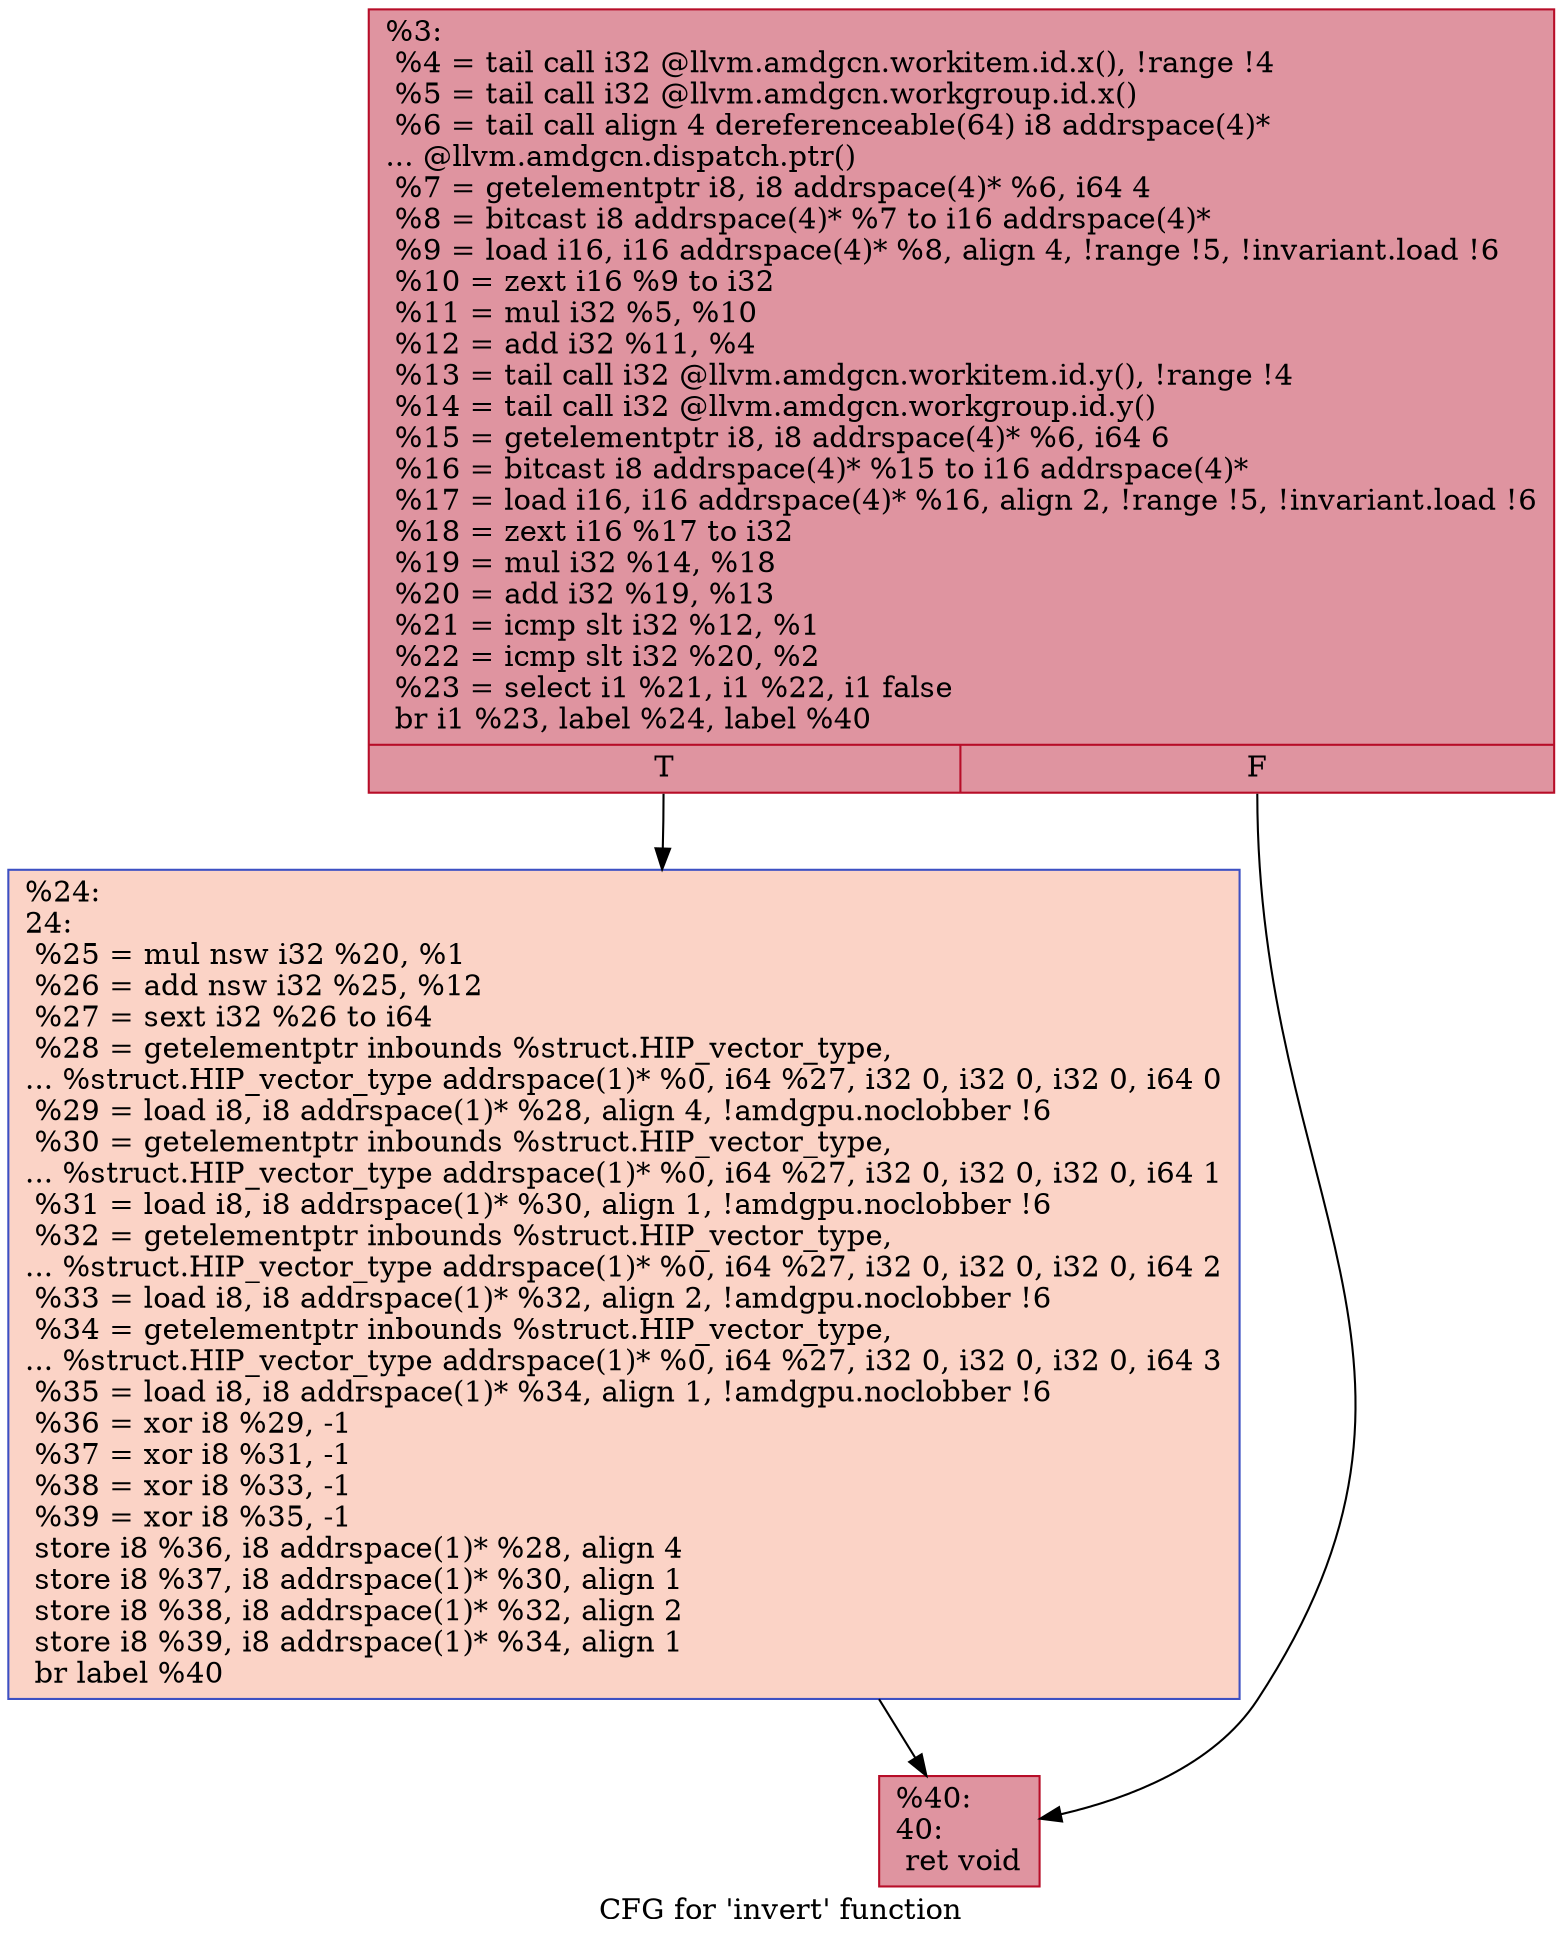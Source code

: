 digraph "CFG for 'invert' function" {
	label="CFG for 'invert' function";

	Node0x6020da0 [shape=record,color="#b70d28ff", style=filled, fillcolor="#b70d2870",label="{%3:\l  %4 = tail call i32 @llvm.amdgcn.workitem.id.x(), !range !4\l  %5 = tail call i32 @llvm.amdgcn.workgroup.id.x()\l  %6 = tail call align 4 dereferenceable(64) i8 addrspace(4)*\l... @llvm.amdgcn.dispatch.ptr()\l  %7 = getelementptr i8, i8 addrspace(4)* %6, i64 4\l  %8 = bitcast i8 addrspace(4)* %7 to i16 addrspace(4)*\l  %9 = load i16, i16 addrspace(4)* %8, align 4, !range !5, !invariant.load !6\l  %10 = zext i16 %9 to i32\l  %11 = mul i32 %5, %10\l  %12 = add i32 %11, %4\l  %13 = tail call i32 @llvm.amdgcn.workitem.id.y(), !range !4\l  %14 = tail call i32 @llvm.amdgcn.workgroup.id.y()\l  %15 = getelementptr i8, i8 addrspace(4)* %6, i64 6\l  %16 = bitcast i8 addrspace(4)* %15 to i16 addrspace(4)*\l  %17 = load i16, i16 addrspace(4)* %16, align 2, !range !5, !invariant.load !6\l  %18 = zext i16 %17 to i32\l  %19 = mul i32 %14, %18\l  %20 = add i32 %19, %13\l  %21 = icmp slt i32 %12, %1\l  %22 = icmp slt i32 %20, %2\l  %23 = select i1 %21, i1 %22, i1 false\l  br i1 %23, label %24, label %40\l|{<s0>T|<s1>F}}"];
	Node0x6020da0:s0 -> Node0x6024880;
	Node0x6020da0:s1 -> Node0x6024910;
	Node0x6024880 [shape=record,color="#3d50c3ff", style=filled, fillcolor="#f59c7d70",label="{%24:\l24:                                               \l  %25 = mul nsw i32 %20, %1\l  %26 = add nsw i32 %25, %12\l  %27 = sext i32 %26 to i64\l  %28 = getelementptr inbounds %struct.HIP_vector_type,\l... %struct.HIP_vector_type addrspace(1)* %0, i64 %27, i32 0, i32 0, i32 0, i64 0\l  %29 = load i8, i8 addrspace(1)* %28, align 4, !amdgpu.noclobber !6\l  %30 = getelementptr inbounds %struct.HIP_vector_type,\l... %struct.HIP_vector_type addrspace(1)* %0, i64 %27, i32 0, i32 0, i32 0, i64 1\l  %31 = load i8, i8 addrspace(1)* %30, align 1, !amdgpu.noclobber !6\l  %32 = getelementptr inbounds %struct.HIP_vector_type,\l... %struct.HIP_vector_type addrspace(1)* %0, i64 %27, i32 0, i32 0, i32 0, i64 2\l  %33 = load i8, i8 addrspace(1)* %32, align 2, !amdgpu.noclobber !6\l  %34 = getelementptr inbounds %struct.HIP_vector_type,\l... %struct.HIP_vector_type addrspace(1)* %0, i64 %27, i32 0, i32 0, i32 0, i64 3\l  %35 = load i8, i8 addrspace(1)* %34, align 1, !amdgpu.noclobber !6\l  %36 = xor i8 %29, -1\l  %37 = xor i8 %31, -1\l  %38 = xor i8 %33, -1\l  %39 = xor i8 %35, -1\l  store i8 %36, i8 addrspace(1)* %28, align 4\l  store i8 %37, i8 addrspace(1)* %30, align 1\l  store i8 %38, i8 addrspace(1)* %32, align 2\l  store i8 %39, i8 addrspace(1)* %34, align 1\l  br label %40\l}"];
	Node0x6024880 -> Node0x6024910;
	Node0x6024910 [shape=record,color="#b70d28ff", style=filled, fillcolor="#b70d2870",label="{%40:\l40:                                               \l  ret void\l}"];
}
